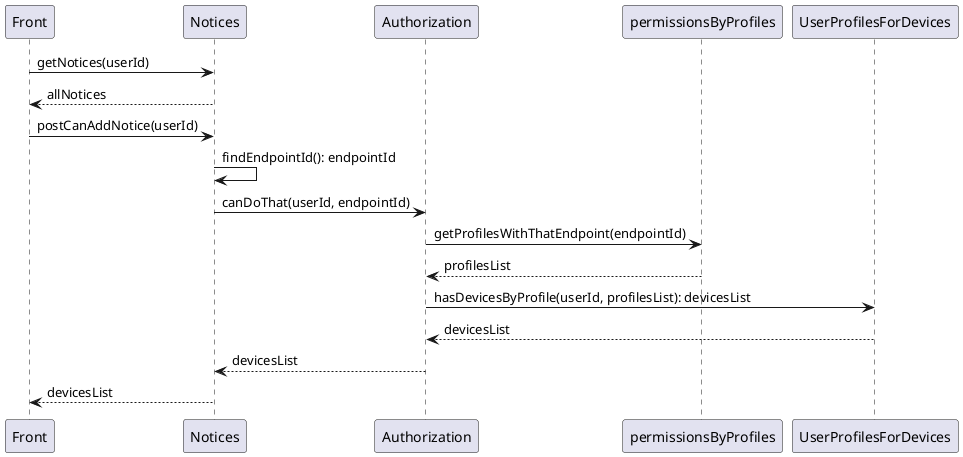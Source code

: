 @startuml
Front -> Notices: getNotices(userId)
Front <-- Notices: allNotices

Front -> Notices: postCanAddNotice(userId)
Notices -> Notices: findEndpointId(): endpointId

Notices -> Authorization: canDoThat(userId, endpointId)
Authorization -> permissionsByProfiles: getProfilesWithThatEndpoint(endpointId)
Authorization <-- permissionsByProfiles: profilesList
Authorization -> UserProfilesForDevices: hasDevicesByProfile(userId, profilesList): devicesList
Authorization <-- UserProfilesForDevices: devicesList
Notices <-- Authorization: devicesList
Front <-- Notices: devicesList
@enduml